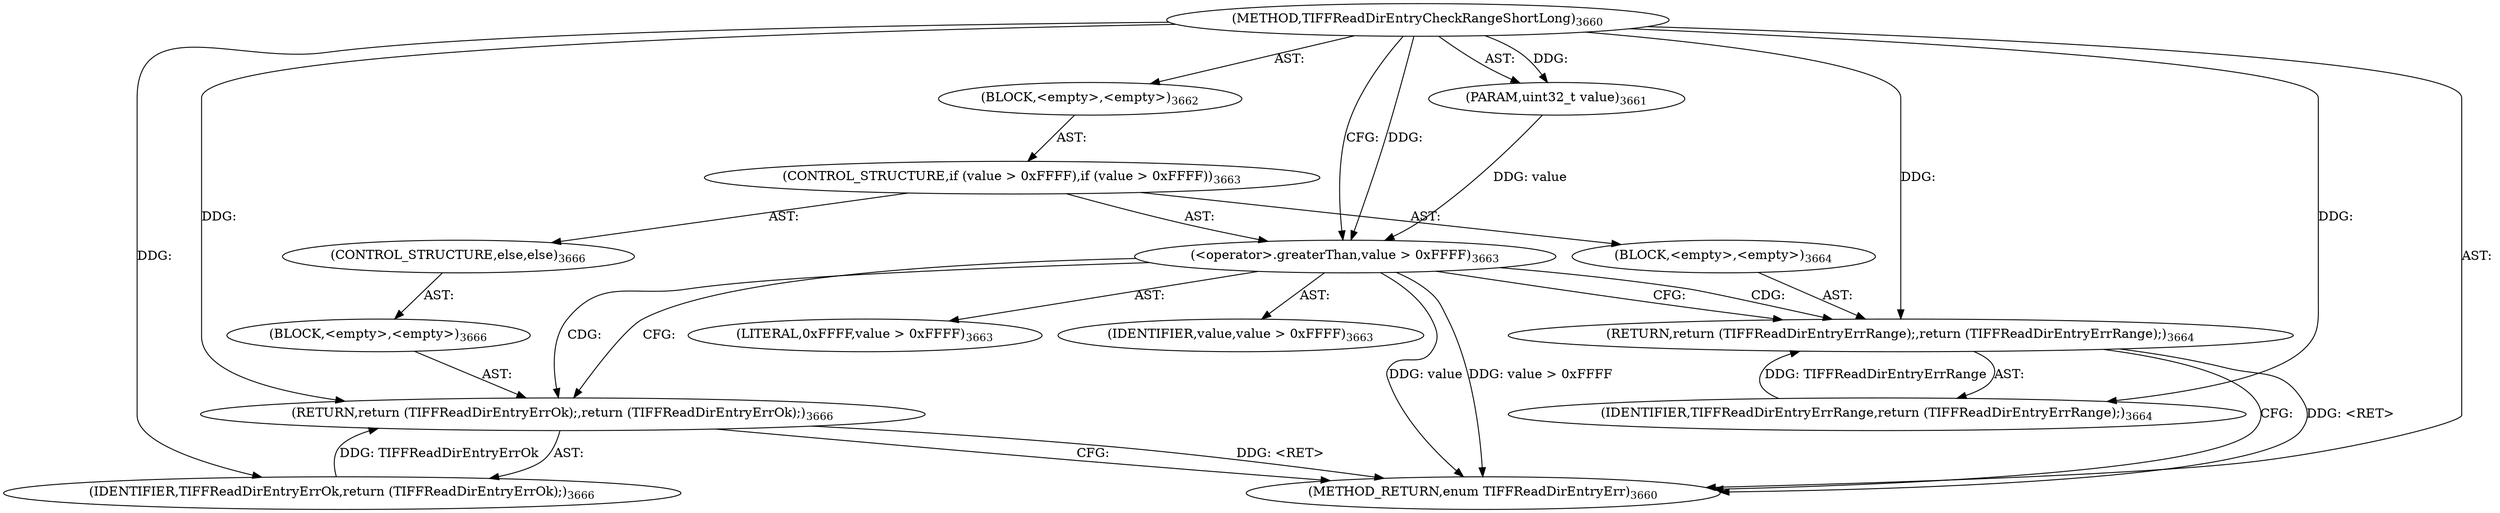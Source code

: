 digraph "TIFFReadDirEntryCheckRangeShortLong" {  
"87605" [label = <(METHOD,TIFFReadDirEntryCheckRangeShortLong)<SUB>3660</SUB>> ]
"87606" [label = <(PARAM,uint32_t value)<SUB>3661</SUB>> ]
"87607" [label = <(BLOCK,&lt;empty&gt;,&lt;empty&gt;)<SUB>3662</SUB>> ]
"87608" [label = <(CONTROL_STRUCTURE,if (value &gt; 0xFFFF),if (value &gt; 0xFFFF))<SUB>3663</SUB>> ]
"87609" [label = <(&lt;operator&gt;.greaterThan,value &gt; 0xFFFF)<SUB>3663</SUB>> ]
"87610" [label = <(IDENTIFIER,value,value &gt; 0xFFFF)<SUB>3663</SUB>> ]
"87611" [label = <(LITERAL,0xFFFF,value &gt; 0xFFFF)<SUB>3663</SUB>> ]
"87612" [label = <(BLOCK,&lt;empty&gt;,&lt;empty&gt;)<SUB>3664</SUB>> ]
"87613" [label = <(RETURN,return (TIFFReadDirEntryErrRange);,return (TIFFReadDirEntryErrRange);)<SUB>3664</SUB>> ]
"87614" [label = <(IDENTIFIER,TIFFReadDirEntryErrRange,return (TIFFReadDirEntryErrRange);)<SUB>3664</SUB>> ]
"87615" [label = <(CONTROL_STRUCTURE,else,else)<SUB>3666</SUB>> ]
"87616" [label = <(BLOCK,&lt;empty&gt;,&lt;empty&gt;)<SUB>3666</SUB>> ]
"87617" [label = <(RETURN,return (TIFFReadDirEntryErrOk);,return (TIFFReadDirEntryErrOk);)<SUB>3666</SUB>> ]
"87618" [label = <(IDENTIFIER,TIFFReadDirEntryErrOk,return (TIFFReadDirEntryErrOk);)<SUB>3666</SUB>> ]
"87619" [label = <(METHOD_RETURN,enum TIFFReadDirEntryErr)<SUB>3660</SUB>> ]
  "87605" -> "87606"  [ label = "AST: "] 
  "87605" -> "87607"  [ label = "AST: "] 
  "87605" -> "87619"  [ label = "AST: "] 
  "87607" -> "87608"  [ label = "AST: "] 
  "87608" -> "87609"  [ label = "AST: "] 
  "87608" -> "87612"  [ label = "AST: "] 
  "87608" -> "87615"  [ label = "AST: "] 
  "87609" -> "87610"  [ label = "AST: "] 
  "87609" -> "87611"  [ label = "AST: "] 
  "87612" -> "87613"  [ label = "AST: "] 
  "87613" -> "87614"  [ label = "AST: "] 
  "87615" -> "87616"  [ label = "AST: "] 
  "87616" -> "87617"  [ label = "AST: "] 
  "87617" -> "87618"  [ label = "AST: "] 
  "87609" -> "87613"  [ label = "CFG: "] 
  "87609" -> "87617"  [ label = "CFG: "] 
  "87613" -> "87619"  [ label = "CFG: "] 
  "87617" -> "87619"  [ label = "CFG: "] 
  "87605" -> "87609"  [ label = "CFG: "] 
  "87613" -> "87619"  [ label = "DDG: &lt;RET&gt;"] 
  "87617" -> "87619"  [ label = "DDG: &lt;RET&gt;"] 
  "87609" -> "87619"  [ label = "DDG: value"] 
  "87609" -> "87619"  [ label = "DDG: value &gt; 0xFFFF"] 
  "87605" -> "87606"  [ label = "DDG: "] 
  "87606" -> "87609"  [ label = "DDG: value"] 
  "87605" -> "87609"  [ label = "DDG: "] 
  "87614" -> "87613"  [ label = "DDG: TIFFReadDirEntryErrRange"] 
  "87605" -> "87613"  [ label = "DDG: "] 
  "87605" -> "87614"  [ label = "DDG: "] 
  "87618" -> "87617"  [ label = "DDG: TIFFReadDirEntryErrOk"] 
  "87605" -> "87617"  [ label = "DDG: "] 
  "87605" -> "87618"  [ label = "DDG: "] 
  "87609" -> "87617"  [ label = "CDG: "] 
  "87609" -> "87613"  [ label = "CDG: "] 
}
